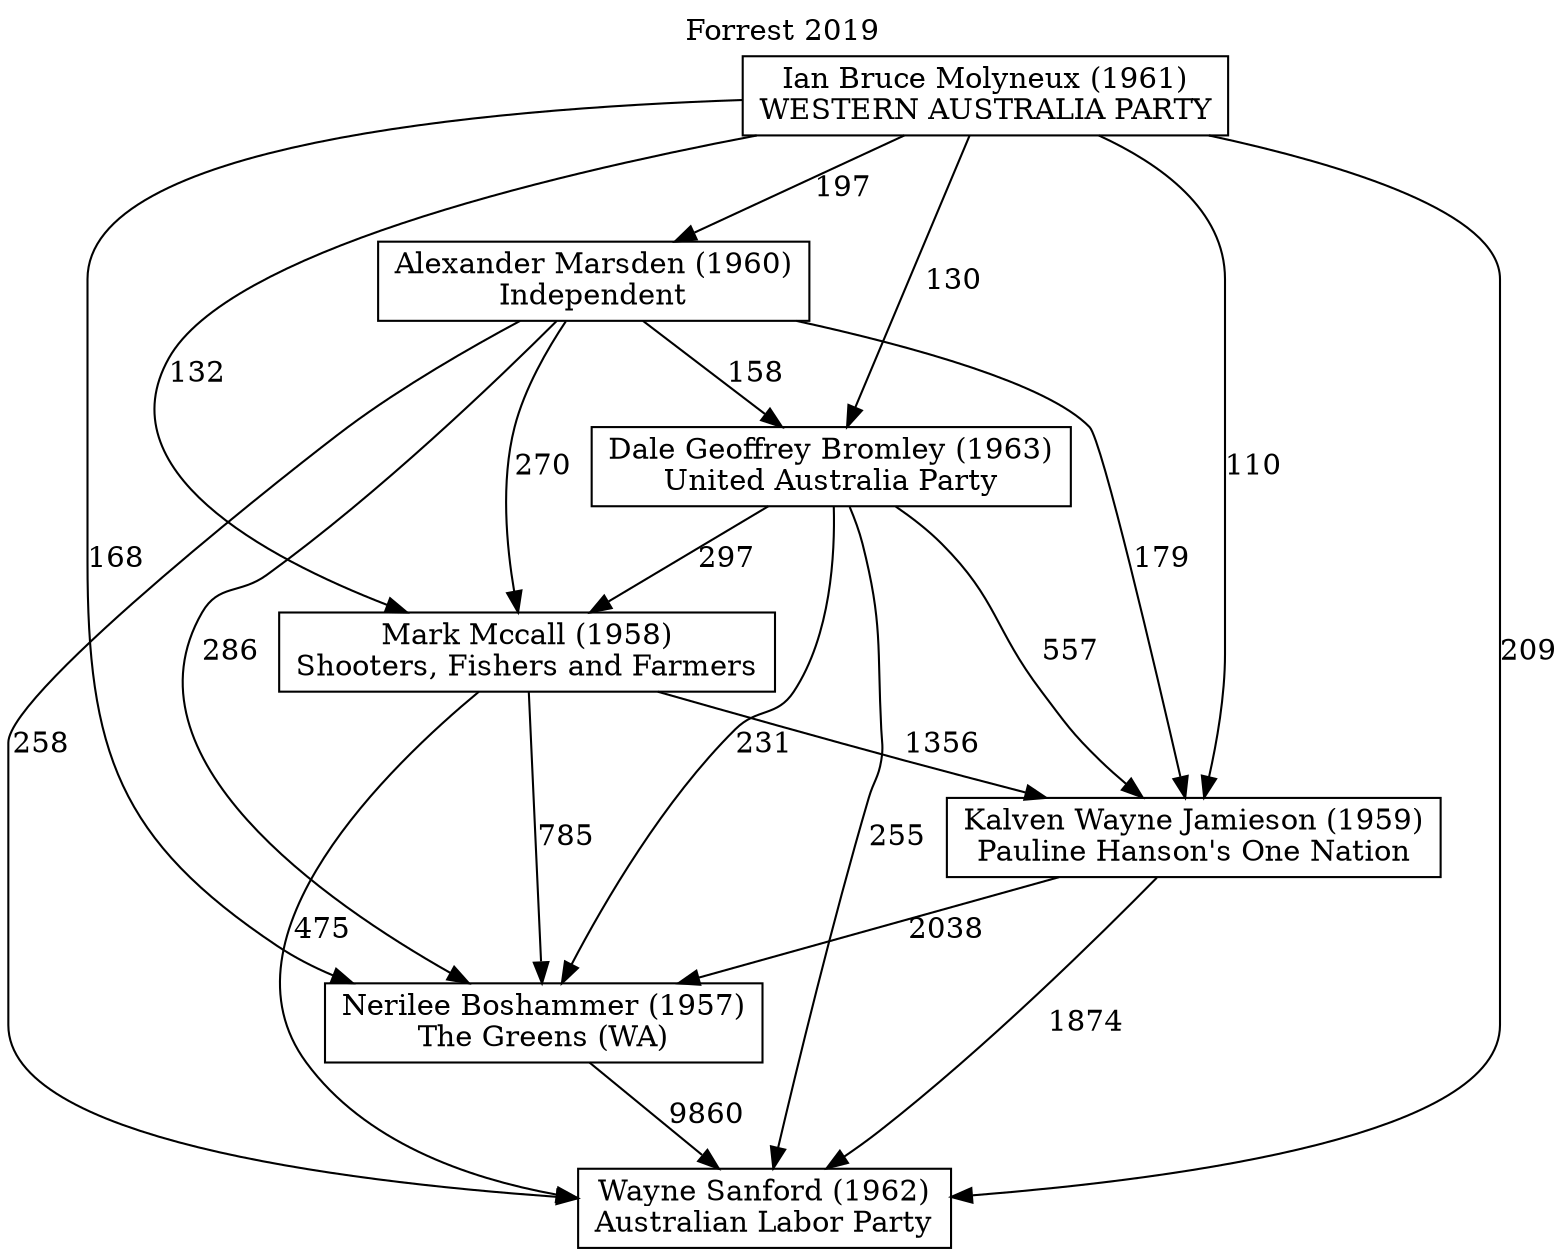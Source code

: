 // House preference flow
digraph "Wayne Sanford (1962)_Forrest_2019" {
	graph [label="Forrest 2019" labelloc=t mclimit=10]
	node [shape=box]
	"Alexander Marsden (1960)" [label="Alexander Marsden (1960)
Independent"]
	"Dale Geoffrey Bromley (1963)" [label="Dale Geoffrey Bromley (1963)
United Australia Party"]
	"Ian Bruce Molyneux (1961)" [label="Ian Bruce Molyneux (1961)
WESTERN AUSTRALIA PARTY"]
	"Kalven Wayne Jamieson (1959)" [label="Kalven Wayne Jamieson (1959)
Pauline Hanson's One Nation"]
	"Mark Mccall (1958)" [label="Mark Mccall (1958)
Shooters, Fishers and Farmers"]
	"Nerilee Boshammer (1957)" [label="Nerilee Boshammer (1957)
The Greens (WA)"]
	"Wayne Sanford (1962)" [label="Wayne Sanford (1962)
Australian Labor Party"]
	"Alexander Marsden (1960)" -> "Dale Geoffrey Bromley (1963)" [label=158]
	"Alexander Marsden (1960)" -> "Kalven Wayne Jamieson (1959)" [label=179]
	"Alexander Marsden (1960)" -> "Mark Mccall (1958)" [label=270]
	"Alexander Marsden (1960)" -> "Nerilee Boshammer (1957)" [label=286]
	"Alexander Marsden (1960)" -> "Wayne Sanford (1962)" [label=258]
	"Dale Geoffrey Bromley (1963)" -> "Kalven Wayne Jamieson (1959)" [label=557]
	"Dale Geoffrey Bromley (1963)" -> "Mark Mccall (1958)" [label=297]
	"Dale Geoffrey Bromley (1963)" -> "Nerilee Boshammer (1957)" [label=231]
	"Dale Geoffrey Bromley (1963)" -> "Wayne Sanford (1962)" [label=255]
	"Ian Bruce Molyneux (1961)" -> "Alexander Marsden (1960)" [label=197]
	"Ian Bruce Molyneux (1961)" -> "Dale Geoffrey Bromley (1963)" [label=130]
	"Ian Bruce Molyneux (1961)" -> "Kalven Wayne Jamieson (1959)" [label=110]
	"Ian Bruce Molyneux (1961)" -> "Mark Mccall (1958)" [label=132]
	"Ian Bruce Molyneux (1961)" -> "Nerilee Boshammer (1957)" [label=168]
	"Ian Bruce Molyneux (1961)" -> "Wayne Sanford (1962)" [label=209]
	"Kalven Wayne Jamieson (1959)" -> "Nerilee Boshammer (1957)" [label=2038]
	"Kalven Wayne Jamieson (1959)" -> "Wayne Sanford (1962)" [label=1874]
	"Mark Mccall (1958)" -> "Kalven Wayne Jamieson (1959)" [label=1356]
	"Mark Mccall (1958)" -> "Nerilee Boshammer (1957)" [label=785]
	"Mark Mccall (1958)" -> "Wayne Sanford (1962)" [label=475]
	"Nerilee Boshammer (1957)" -> "Wayne Sanford (1962)" [label=9860]
}
